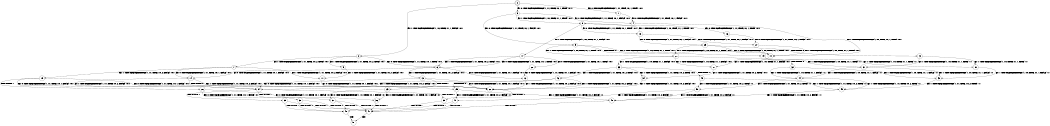 digraph BCG {
size = "7, 10.5";
center = TRUE;
node [shape = circle];
0 [peripheries = 2];
0 -> 1 [label = "EX !0 !ATOMIC_EXCH_BRANCH (1, +1, TRUE, +0, 1, TRUE) !:0:1:"];
0 -> 2 [label = "EX !1 !ATOMIC_EXCH_BRANCH (1, +0, TRUE, +1, 1, FALSE) !:0:1:"];
0 -> 3 [label = "EX !0 !ATOMIC_EXCH_BRANCH (1, +1, TRUE, +0, 1, TRUE) !:0:1:"];
1 -> 4 [label = "EX !0 !ATOMIC_EXCH_BRANCH (1, +1, TRUE, +0, 1, FALSE) !:0:1:"];
2 -> 5 [label = "EX !1 !ATOMIC_EXCH_BRANCH (1, +1, TRUE, +0, 2, TRUE) !:0:1:"];
2 -> 6 [label = "EX !0 !ATOMIC_EXCH_BRANCH (1, +1, TRUE, +0, 1, TRUE) !:0:1:"];
2 -> 7 [label = "EX !1 !ATOMIC_EXCH_BRANCH (1, +1, TRUE, +0, 2, TRUE) !:0:1:"];
3 -> 4 [label = "EX !0 !ATOMIC_EXCH_BRANCH (1, +1, TRUE, +0, 1, FALSE) !:0:1:"];
3 -> 8 [label = "EX !1 !ATOMIC_EXCH_BRANCH (1, +0, TRUE, +1, 1, TRUE) !:0:1:"];
3 -> 9 [label = "EX !0 !ATOMIC_EXCH_BRANCH (1, +1, TRUE, +0, 1, FALSE) !:0:1:"];
4 -> 10 [label = "EX !1 !ATOMIC_EXCH_BRANCH (1, +0, TRUE, +1, 1, TRUE) !:0:1:"];
5 -> 11 [label = "EX !1 !ATOMIC_EXCH_BRANCH (1, +1, TRUE, +0, 2, FALSE) !:0:1:"];
6 -> 12 [label = "EX !0 !ATOMIC_EXCH_BRANCH (1, +1, TRUE, +0, 1, FALSE) !:0:1:"];
6 -> 13 [label = "EX !1 !ATOMIC_EXCH_BRANCH (1, +1, TRUE, +0, 2, FALSE) !:0:1:"];
6 -> 14 [label = "EX !0 !ATOMIC_EXCH_BRANCH (1, +1, TRUE, +0, 1, FALSE) !:0:1:"];
7 -> 11 [label = "EX !1 !ATOMIC_EXCH_BRANCH (1, +1, TRUE, +0, 2, FALSE) !:0:1:"];
7 -> 14 [label = "EX !0 !ATOMIC_EXCH_BRANCH (1, +1, TRUE, +0, 1, FALSE) !:0:1:"];
7 -> 15 [label = "EX !1 !ATOMIC_EXCH_BRANCH (1, +1, TRUE, +0, 2, FALSE) !:0:1:"];
8 -> 16 [label = "EX !0 !ATOMIC_EXCH_BRANCH (1, +1, TRUE, +0, 1, TRUE) !:0:1:"];
8 -> 17 [label = "EX !1 !ATOMIC_EXCH_BRANCH (1, +0, TRUE, +1, 1, FALSE) !:0:1:"];
8 -> 18 [label = "EX !0 !ATOMIC_EXCH_BRANCH (1, +1, TRUE, +0, 1, TRUE) !:0:1:"];
9 -> 10 [label = "EX !1 !ATOMIC_EXCH_BRANCH (1, +0, TRUE, +1, 1, TRUE) !:0:1:"];
9 -> 19 [label = "TERMINATE !0"];
9 -> 20 [label = "EX !1 !ATOMIC_EXCH_BRANCH (1, +0, TRUE, +1, 1, TRUE) !:0:1:"];
10 -> 21 [label = "EX !1 !ATOMIC_EXCH_BRANCH (1, +0, TRUE, +1, 1, FALSE) !:0:1:"];
11 -> 22 [label = "EX !0 !ATOMIC_EXCH_BRANCH (1, +1, TRUE, +0, 1, FALSE) !:0:1:"];
12 -> 22 [label = "EX !1 !ATOMIC_EXCH_BRANCH (1, +1, TRUE, +0, 2, FALSE) !:0:1:"];
13 -> 22 [label = "EX !0 !ATOMIC_EXCH_BRANCH (1, +1, TRUE, +0, 1, FALSE) !:0:1:"];
13 -> 23 [label = "TERMINATE !1"];
13 -> 24 [label = "EX !0 !ATOMIC_EXCH_BRANCH (1, +1, TRUE, +0, 1, FALSE) !:0:1:"];
14 -> 22 [label = "EX !1 !ATOMIC_EXCH_BRANCH (1, +1, TRUE, +0, 2, FALSE) !:0:1:"];
14 -> 25 [label = "TERMINATE !0"];
14 -> 24 [label = "EX !1 !ATOMIC_EXCH_BRANCH (1, +1, TRUE, +0, 2, FALSE) !:0:1:"];
15 -> 22 [label = "EX !0 !ATOMIC_EXCH_BRANCH (1, +1, TRUE, +0, 1, FALSE) !:0:1:"];
15 -> 26 [label = "TERMINATE !1"];
15 -> 24 [label = "EX !0 !ATOMIC_EXCH_BRANCH (1, +1, TRUE, +0, 1, FALSE) !:0:1:"];
16 -> 27 [label = "EX !0 !ATOMIC_EXCH_BRANCH (1, +1, TRUE, +0, 1, FALSE) !:0:1:"];
17 -> 28 [label = "EX !0 !ATOMIC_EXCH_BRANCH (1, +1, TRUE, +0, 1, TRUE) !:0:1:"];
17 -> 6 [label = "EX !1 !ATOMIC_EXCH_BRANCH (1, +1, TRUE, +0, 2, TRUE) !:0:1:"];
17 -> 6 [label = "EX !0 !ATOMIC_EXCH_BRANCH (1, +1, TRUE, +0, 1, TRUE) !:0:1:"];
18 -> 27 [label = "EX !0 !ATOMIC_EXCH_BRANCH (1, +1, TRUE, +0, 1, FALSE) !:0:1:"];
18 -> 8 [label = "EX !1 !ATOMIC_EXCH_BRANCH (1, +0, TRUE, +1, 1, TRUE) !:0:1:"];
18 -> 29 [label = "EX !0 !ATOMIC_EXCH_BRANCH (1, +1, TRUE, +0, 1, FALSE) !:0:1:"];
19 -> 30 [label = "EX !1 !ATOMIC_EXCH_BRANCH (1, +0, TRUE, +1, 1, TRUE) !:1:"];
19 -> 31 [label = "EX !1 !ATOMIC_EXCH_BRANCH (1, +0, TRUE, +1, 1, TRUE) !:1:"];
20 -> 21 [label = "EX !1 !ATOMIC_EXCH_BRANCH (1, +0, TRUE, +1, 1, FALSE) !:0:1:"];
20 -> 32 [label = "TERMINATE !0"];
20 -> 33 [label = "EX !1 !ATOMIC_EXCH_BRANCH (1, +0, TRUE, +1, 1, FALSE) !:0:1:"];
21 -> 34 [label = "EX !1 !ATOMIC_EXCH_BRANCH (1, +1, TRUE, +0, 2, TRUE) !:0:1:"];
22 -> 35 [label = "TERMINATE !0"];
23 -> 36 [label = "EX !0 !ATOMIC_EXCH_BRANCH (1, +1, TRUE, +0, 1, FALSE) !:0:"];
23 -> 37 [label = "EX !0 !ATOMIC_EXCH_BRANCH (1, +1, TRUE, +0, 1, FALSE) !:0:"];
24 -> 35 [label = "TERMINATE !0"];
24 -> 38 [label = "TERMINATE !1"];
24 -> 39 [label = "TERMINATE !0"];
25 -> 40 [label = "EX !1 !ATOMIC_EXCH_BRANCH (1, +1, TRUE, +0, 2, FALSE) !:1:"];
25 -> 41 [label = "EX !1 !ATOMIC_EXCH_BRANCH (1, +1, TRUE, +0, 2, FALSE) !:1:"];
26 -> 36 [label = "EX !0 !ATOMIC_EXCH_BRANCH (1, +1, TRUE, +0, 1, FALSE) !:0:"];
26 -> 37 [label = "EX !0 !ATOMIC_EXCH_BRANCH (1, +1, TRUE, +0, 1, FALSE) !:0:"];
27 -> 10 [label = "EX !1 !ATOMIC_EXCH_BRANCH (1, +0, TRUE, +1, 1, TRUE) !:0:1:"];
28 -> 12 [label = "EX !0 !ATOMIC_EXCH_BRANCH (1, +1, TRUE, +0, 1, FALSE) !:0:1:"];
29 -> 10 [label = "EX !1 !ATOMIC_EXCH_BRANCH (1, +0, TRUE, +1, 1, TRUE) !:0:1:"];
29 -> 42 [label = "TERMINATE !0"];
29 -> 20 [label = "EX !1 !ATOMIC_EXCH_BRANCH (1, +0, TRUE, +1, 1, TRUE) !:0:1:"];
30 -> 43 [label = "EX !1 !ATOMIC_EXCH_BRANCH (1, +0, TRUE, +1, 1, FALSE) !:1:"];
31 -> 43 [label = "EX !1 !ATOMIC_EXCH_BRANCH (1, +0, TRUE, +1, 1, FALSE) !:1:"];
31 -> 44 [label = "EX !1 !ATOMIC_EXCH_BRANCH (1, +0, TRUE, +1, 1, FALSE) !:1:"];
32 -> 43 [label = "EX !1 !ATOMIC_EXCH_BRANCH (1, +0, TRUE, +1, 1, FALSE) !:1:"];
32 -> 44 [label = "EX !1 !ATOMIC_EXCH_BRANCH (1, +0, TRUE, +1, 1, FALSE) !:1:"];
33 -> 34 [label = "EX !1 !ATOMIC_EXCH_BRANCH (1, +1, TRUE, +0, 2, TRUE) !:0:1:"];
33 -> 45 [label = "TERMINATE !0"];
33 -> 46 [label = "EX !1 !ATOMIC_EXCH_BRANCH (1, +1, TRUE, +0, 2, TRUE) !:0:1:"];
34 -> 22 [label = "EX !1 !ATOMIC_EXCH_BRANCH (1, +1, TRUE, +0, 2, FALSE) !:0:1:"];
35 -> 47 [label = "TERMINATE !1"];
36 -> 47 [label = "TERMINATE !0"];
37 -> 47 [label = "TERMINATE !0"];
37 -> 48 [label = "TERMINATE !0"];
38 -> 47 [label = "TERMINATE !0"];
38 -> 48 [label = "TERMINATE !0"];
39 -> 47 [label = "TERMINATE !1"];
39 -> 48 [label = "TERMINATE !1"];
40 -> 47 [label = "TERMINATE !1"];
41 -> 47 [label = "TERMINATE !1"];
41 -> 48 [label = "TERMINATE !1"];
42 -> 30 [label = "EX !1 !ATOMIC_EXCH_BRANCH (1, +0, TRUE, +1, 1, TRUE) !:1:"];
42 -> 31 [label = "EX !1 !ATOMIC_EXCH_BRANCH (1, +0, TRUE, +1, 1, TRUE) !:1:"];
43 -> 49 [label = "EX !1 !ATOMIC_EXCH_BRANCH (1, +1, TRUE, +0, 2, TRUE) !:1:"];
44 -> 49 [label = "EX !1 !ATOMIC_EXCH_BRANCH (1, +1, TRUE, +0, 2, TRUE) !:1:"];
44 -> 50 [label = "EX !1 !ATOMIC_EXCH_BRANCH (1, +1, TRUE, +0, 2, TRUE) !:1:"];
45 -> 49 [label = "EX !1 !ATOMIC_EXCH_BRANCH (1, +1, TRUE, +0, 2, TRUE) !:1:"];
45 -> 50 [label = "EX !1 !ATOMIC_EXCH_BRANCH (1, +1, TRUE, +0, 2, TRUE) !:1:"];
46 -> 22 [label = "EX !1 !ATOMIC_EXCH_BRANCH (1, +1, TRUE, +0, 2, FALSE) !:0:1:"];
46 -> 25 [label = "TERMINATE !0"];
46 -> 24 [label = "EX !1 !ATOMIC_EXCH_BRANCH (1, +1, TRUE, +0, 2, FALSE) !:0:1:"];
47 -> 51 [label = "exit"];
48 -> 51 [label = "exit"];
49 -> 40 [label = "EX !1 !ATOMIC_EXCH_BRANCH (1, +1, TRUE, +0, 2, FALSE) !:1:"];
50 -> 40 [label = "EX !1 !ATOMIC_EXCH_BRANCH (1, +1, TRUE, +0, 2, FALSE) !:1:"];
50 -> 41 [label = "EX !1 !ATOMIC_EXCH_BRANCH (1, +1, TRUE, +0, 2, FALSE) !:1:"];
}
